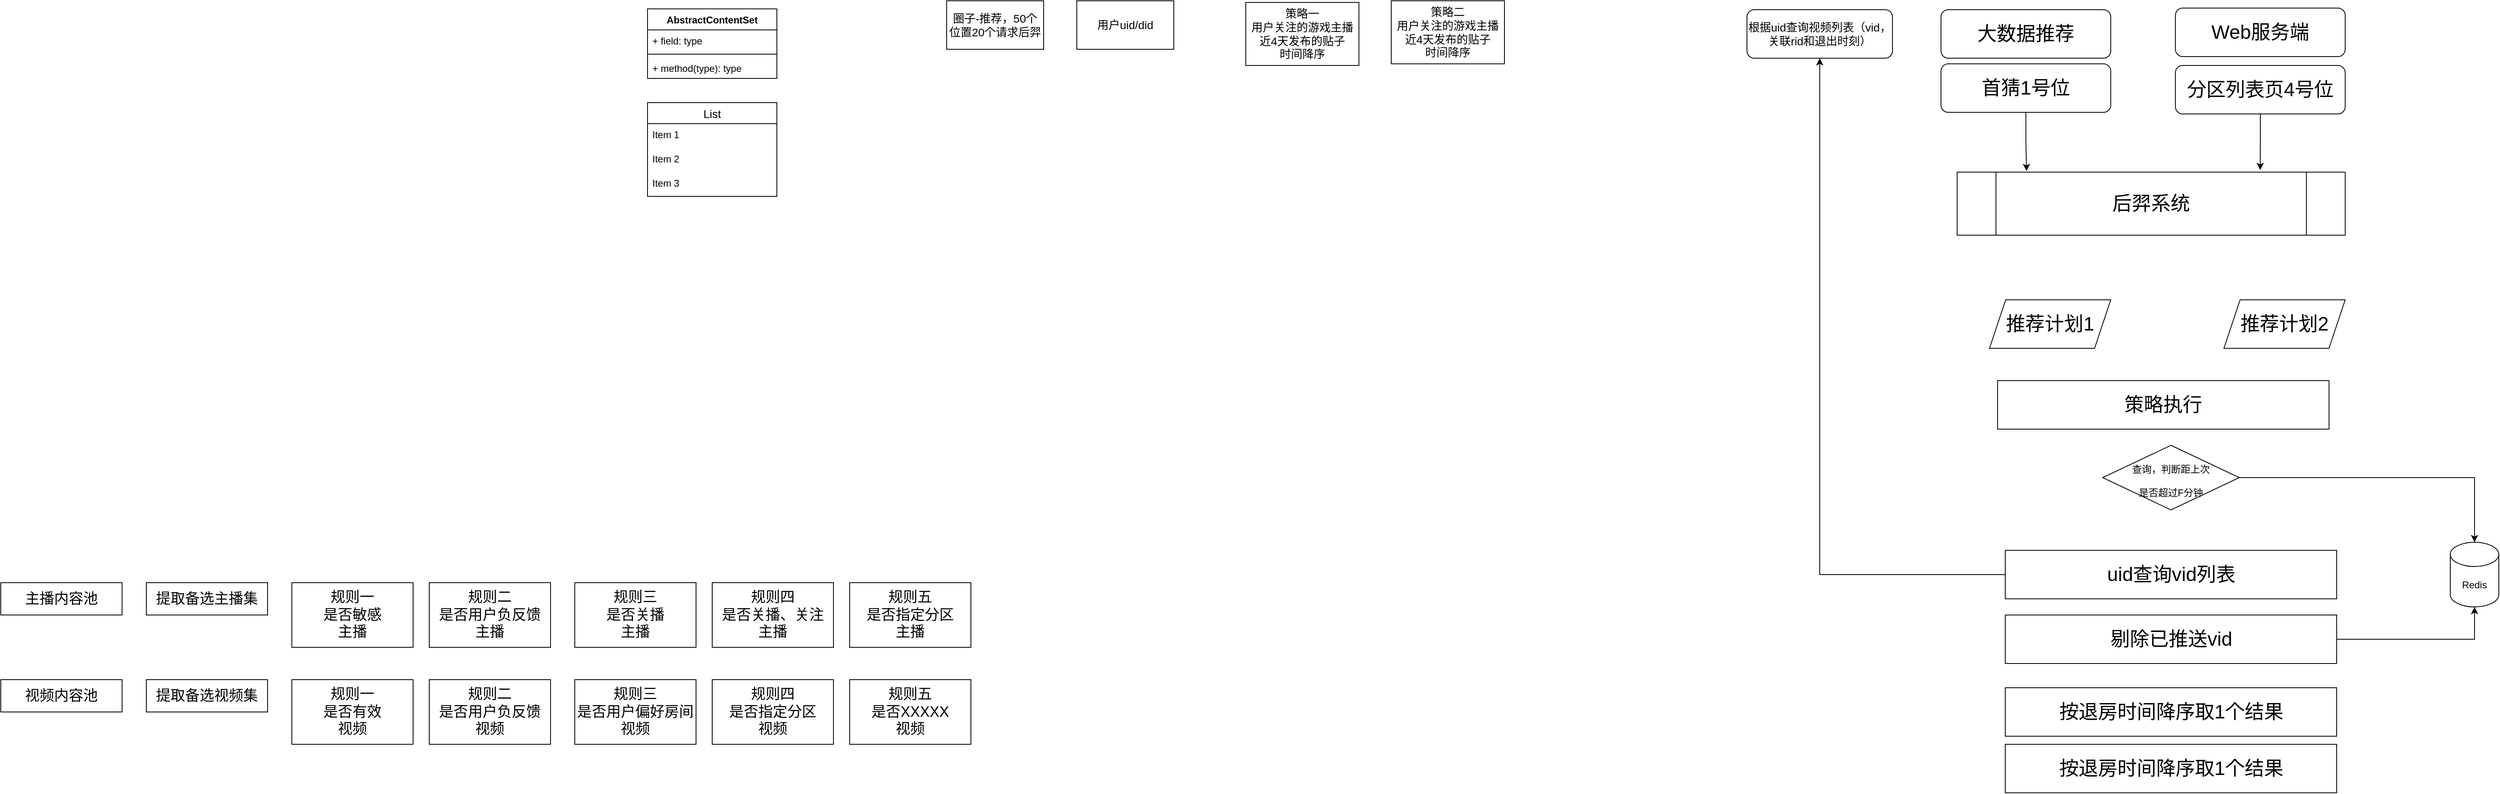 <mxfile version="15.9.6" type="github">
  <diagram id="9tF38RBc4R6KH_2L6xA0" name="Page-1">
    <mxGraphModel dx="2249" dy="747" grid="1" gridSize="10" guides="1" tooltips="1" connect="1" arrows="1" fold="1" page="1" pageScale="1" pageWidth="827" pageHeight="1169" math="0" shadow="0">
      <root>
        <mxCell id="0" />
        <mxCell id="1" parent="0" />
        <mxCell id="EglaSvgofND52tkB0dJH-10" value="AbstractContentSet" style="swimlane;fontStyle=1;align=center;verticalAlign=top;childLayout=stackLayout;horizontal=1;startSize=26;horizontalStack=0;resizeParent=1;resizeParentMax=0;resizeLast=0;collapsible=1;marginBottom=0;" parent="1" vertex="1">
          <mxGeometry x="650" y="200" width="160" height="86" as="geometry" />
        </mxCell>
        <mxCell id="EglaSvgofND52tkB0dJH-11" value="+ field: type" style="text;strokeColor=none;fillColor=none;align=left;verticalAlign=top;spacingLeft=4;spacingRight=4;overflow=hidden;rotatable=0;points=[[0,0.5],[1,0.5]];portConstraint=eastwest;" parent="EglaSvgofND52tkB0dJH-10" vertex="1">
          <mxGeometry y="26" width="160" height="26" as="geometry" />
        </mxCell>
        <mxCell id="EglaSvgofND52tkB0dJH-12" value="" style="line;strokeWidth=1;fillColor=none;align=left;verticalAlign=middle;spacingTop=-1;spacingLeft=3;spacingRight=3;rotatable=0;labelPosition=right;points=[];portConstraint=eastwest;" parent="EglaSvgofND52tkB0dJH-10" vertex="1">
          <mxGeometry y="52" width="160" height="8" as="geometry" />
        </mxCell>
        <mxCell id="EglaSvgofND52tkB0dJH-13" value="+ method(type): type" style="text;strokeColor=none;fillColor=none;align=left;verticalAlign=top;spacingLeft=4;spacingRight=4;overflow=hidden;rotatable=0;points=[[0,0.5],[1,0.5]];portConstraint=eastwest;" parent="EglaSvgofND52tkB0dJH-10" vertex="1">
          <mxGeometry y="60" width="160" height="26" as="geometry" />
        </mxCell>
        <mxCell id="EglaSvgofND52tkB0dJH-14" value="List" style="swimlane;fontStyle=0;childLayout=stackLayout;horizontal=1;startSize=26;horizontalStack=0;resizeParent=1;resizeParentMax=0;resizeLast=0;collapsible=1;marginBottom=0;align=center;fontSize=14;" parent="1" vertex="1">
          <mxGeometry x="650" y="316" width="160" height="116" as="geometry" />
        </mxCell>
        <mxCell id="EglaSvgofND52tkB0dJH-15" value="Item 1" style="text;strokeColor=none;fillColor=none;spacingLeft=4;spacingRight=4;overflow=hidden;rotatable=0;points=[[0,0.5],[1,0.5]];portConstraint=eastwest;fontSize=12;" parent="EglaSvgofND52tkB0dJH-14" vertex="1">
          <mxGeometry y="26" width="160" height="30" as="geometry" />
        </mxCell>
        <mxCell id="EglaSvgofND52tkB0dJH-16" value="Item 2" style="text;strokeColor=none;fillColor=none;spacingLeft=4;spacingRight=4;overflow=hidden;rotatable=0;points=[[0,0.5],[1,0.5]];portConstraint=eastwest;fontSize=12;" parent="EglaSvgofND52tkB0dJH-14" vertex="1">
          <mxGeometry y="56" width="160" height="30" as="geometry" />
        </mxCell>
        <mxCell id="EglaSvgofND52tkB0dJH-17" value="Item 3" style="text;strokeColor=none;fillColor=none;spacingLeft=4;spacingRight=4;overflow=hidden;rotatable=0;points=[[0,0.5],[1,0.5]];portConstraint=eastwest;fontSize=12;" parent="EglaSvgofND52tkB0dJH-14" vertex="1">
          <mxGeometry y="86" width="160" height="30" as="geometry" />
        </mxCell>
        <mxCell id="EglaSvgofND52tkB0dJH-38" value="&lt;font style=&quot;font-size: 18px&quot;&gt;主播内容池&lt;/font&gt;" style="rounded=0;whiteSpace=wrap;html=1;" parent="1" vertex="1">
          <mxGeometry x="-150" y="910" width="150" height="40" as="geometry" />
        </mxCell>
        <mxCell id="EglaSvgofND52tkB0dJH-39" value="&lt;font style=&quot;font-size: 18px&quot;&gt;提取备选主播集&lt;/font&gt;" style="rounded=0;whiteSpace=wrap;html=1;" parent="1" vertex="1">
          <mxGeometry x="30" y="910" width="150" height="40" as="geometry" />
        </mxCell>
        <mxCell id="EglaSvgofND52tkB0dJH-40" value="&lt;font style=&quot;font-size: 18px&quot;&gt;规则一&lt;br&gt;是否敏感&lt;br&gt;主播&lt;/font&gt;" style="rounded=0;whiteSpace=wrap;html=1;" parent="1" vertex="1">
          <mxGeometry x="210" y="910" width="150" height="80" as="geometry" />
        </mxCell>
        <mxCell id="EglaSvgofND52tkB0dJH-41" value="&lt;font style=&quot;font-size: 18px&quot;&gt;规则二&lt;br&gt;是否用户负反馈&lt;br&gt;主播&lt;/font&gt;" style="rounded=0;whiteSpace=wrap;html=1;" parent="1" vertex="1">
          <mxGeometry x="380" y="910" width="150" height="80" as="geometry" />
        </mxCell>
        <mxCell id="EglaSvgofND52tkB0dJH-42" value="&lt;font style=&quot;font-size: 18px&quot;&gt;规则三&lt;br&gt;是否关播&lt;br&gt;主播&lt;/font&gt;" style="rounded=0;whiteSpace=wrap;html=1;" parent="1" vertex="1">
          <mxGeometry x="560" y="910" width="150" height="80" as="geometry" />
        </mxCell>
        <mxCell id="EglaSvgofND52tkB0dJH-43" value="&lt;font style=&quot;font-size: 18px&quot;&gt;规则四&lt;br&gt;是否关播、关注&lt;br&gt;主播&lt;/font&gt;" style="rounded=0;whiteSpace=wrap;html=1;" parent="1" vertex="1">
          <mxGeometry x="730" y="910" width="150" height="80" as="geometry" />
        </mxCell>
        <mxCell id="EglaSvgofND52tkB0dJH-44" value="&lt;font style=&quot;font-size: 18px&quot;&gt;规则五&lt;br&gt;是否指定分区&lt;br&gt;主播&lt;/font&gt;" style="rounded=0;whiteSpace=wrap;html=1;" parent="1" vertex="1">
          <mxGeometry x="900" y="910" width="150" height="80" as="geometry" />
        </mxCell>
        <mxCell id="EglaSvgofND52tkB0dJH-45" value="&lt;font style=&quot;font-size: 18px&quot;&gt;视频内容池&lt;/font&gt;" style="rounded=0;whiteSpace=wrap;html=1;" parent="1" vertex="1">
          <mxGeometry x="-150" y="1030" width="150" height="40" as="geometry" />
        </mxCell>
        <mxCell id="EglaSvgofND52tkB0dJH-46" value="&lt;font style=&quot;font-size: 18px&quot;&gt;提取备选视频集&lt;/font&gt;" style="rounded=0;whiteSpace=wrap;html=1;" parent="1" vertex="1">
          <mxGeometry x="30" y="1030" width="150" height="40" as="geometry" />
        </mxCell>
        <mxCell id="EglaSvgofND52tkB0dJH-47" value="&lt;font style=&quot;font-size: 18px&quot;&gt;规则一&lt;br&gt;是否有效&lt;br&gt;视频&lt;br&gt;&lt;/font&gt;" style="rounded=0;whiteSpace=wrap;html=1;" parent="1" vertex="1">
          <mxGeometry x="210" y="1030" width="150" height="80" as="geometry" />
        </mxCell>
        <mxCell id="EglaSvgofND52tkB0dJH-48" value="&lt;font style=&quot;font-size: 18px&quot;&gt;规则二&lt;br&gt;是否用户负反馈&lt;br&gt;视频&lt;br&gt;&lt;/font&gt;" style="rounded=0;whiteSpace=wrap;html=1;" parent="1" vertex="1">
          <mxGeometry x="380" y="1030" width="150" height="80" as="geometry" />
        </mxCell>
        <mxCell id="EglaSvgofND52tkB0dJH-49" value="&lt;font style=&quot;font-size: 18px&quot;&gt;规则三&lt;br&gt;是否用户偏好房间&lt;br&gt;视频&lt;br&gt;&lt;/font&gt;" style="rounded=0;whiteSpace=wrap;html=1;" parent="1" vertex="1">
          <mxGeometry x="560" y="1030" width="150" height="80" as="geometry" />
        </mxCell>
        <mxCell id="EglaSvgofND52tkB0dJH-51" value="&lt;font style=&quot;font-size: 18px&quot;&gt;规则四&lt;br&gt;是否指定分区&lt;br&gt;视频&lt;br&gt;&lt;/font&gt;" style="rounded=0;whiteSpace=wrap;html=1;" parent="1" vertex="1">
          <mxGeometry x="730" y="1030" width="150" height="80" as="geometry" />
        </mxCell>
        <mxCell id="EglaSvgofND52tkB0dJH-52" value="&lt;font style=&quot;font-size: 18px&quot;&gt;规则五&lt;br&gt;是否XXXXX&lt;br&gt;视频&lt;br&gt;&lt;/font&gt;" style="rounded=0;whiteSpace=wrap;html=1;" parent="1" vertex="1">
          <mxGeometry x="900" y="1030" width="150" height="80" as="geometry" />
        </mxCell>
        <mxCell id="4bQ2tgELrKUn6f46RnTJ-1" value="&lt;font style=&quot;font-size: 14px&quot;&gt;圈子-推荐，50个位置20个请求后羿&lt;br&gt;&lt;/font&gt;" style="rounded=0;whiteSpace=wrap;html=1;" parent="1" vertex="1">
          <mxGeometry x="1020" y="190" width="120" height="60" as="geometry" />
        </mxCell>
        <mxCell id="4bQ2tgELrKUn6f46RnTJ-4" value="&lt;font style=&quot;font-size: 14px&quot;&gt;用户uid/did&lt;br&gt;&lt;/font&gt;" style="rounded=0;whiteSpace=wrap;html=1;" parent="1" vertex="1">
          <mxGeometry x="1181" y="190" width="120" height="60" as="geometry" />
        </mxCell>
        <mxCell id="4bQ2tgELrKUn6f46RnTJ-5" value="策略一&lt;br&gt;&lt;div&gt;用户关注的游戏主播近4天发布的贴子&lt;br&gt;&lt;/div&gt;&lt;div&gt;时间降序&lt;/div&gt;" style="rounded=0;whiteSpace=wrap;html=1;fontSize=14;" parent="1" vertex="1">
          <mxGeometry x="1390" y="192" width="140" height="78" as="geometry" />
        </mxCell>
        <mxCell id="4bQ2tgELrKUn6f46RnTJ-6" value="策略二&lt;br&gt;&lt;div&gt;用户关注的游戏主播近4天发布的贴子&lt;br&gt;&lt;/div&gt;&lt;div&gt;时间降序&lt;/div&gt;" style="rounded=0;whiteSpace=wrap;html=1;fontSize=14;" parent="1" vertex="1">
          <mxGeometry x="1570" y="190" width="140" height="78" as="geometry" />
        </mxCell>
        <mxCell id="5oUI8aSCQk4w9hSNdnpG-5" style="edgeStyle=orthogonalEdgeStyle;rounded=0;orthogonalLoop=1;jettySize=auto;html=1;exitX=0.5;exitY=1;exitDx=0;exitDy=0;entryX=0.781;entryY=-0.033;entryDx=0;entryDy=0;entryPerimeter=0;fontSize=24;" edge="1" parent="1" source="4bQ2tgELrKUn6f46RnTJ-8" target="5oUI8aSCQk4w9hSNdnpG-3">
          <mxGeometry relative="1" as="geometry" />
        </mxCell>
        <mxCell id="4bQ2tgELrKUn6f46RnTJ-8" value="&lt;font style=&quot;font-size: 24px&quot;&gt;分区列表页4号位&lt;/font&gt;" style="rounded=1;whiteSpace=wrap;html=1;fontSize=14;" parent="1" vertex="1">
          <mxGeometry x="2540" y="270" width="210" height="60" as="geometry" />
        </mxCell>
        <mxCell id="5oUI8aSCQk4w9hSNdnpG-4" style="edgeStyle=orthogonalEdgeStyle;rounded=0;orthogonalLoop=1;jettySize=auto;html=1;exitX=0.5;exitY=1;exitDx=0;exitDy=0;entryX=0.179;entryY=-0.017;entryDx=0;entryDy=0;entryPerimeter=0;fontSize=24;" edge="1" parent="1" source="4bQ2tgELrKUn6f46RnTJ-10" target="5oUI8aSCQk4w9hSNdnpG-3">
          <mxGeometry relative="1" as="geometry" />
        </mxCell>
        <mxCell id="4bQ2tgELrKUn6f46RnTJ-10" value="&lt;span style=&quot;font-size: 24px&quot;&gt;首猜1号位&lt;/span&gt;" style="rounded=1;whiteSpace=wrap;html=1;fontSize=14;" parent="1" vertex="1">
          <mxGeometry x="2250" y="268" width="210" height="60" as="geometry" />
        </mxCell>
        <mxCell id="5oUI8aSCQk4w9hSNdnpG-1" value="&lt;span style=&quot;font-size: 24px&quot;&gt;大数据推荐&lt;/span&gt;" style="rounded=1;whiteSpace=wrap;html=1;fontSize=14;" vertex="1" parent="1">
          <mxGeometry x="2250" y="201" width="210" height="60" as="geometry" />
        </mxCell>
        <mxCell id="5oUI8aSCQk4w9hSNdnpG-2" value="&lt;span style=&quot;font-size: 24px&quot;&gt;Web服务端&lt;/span&gt;" style="rounded=1;whiteSpace=wrap;html=1;fontSize=14;" vertex="1" parent="1">
          <mxGeometry x="2540" y="199" width="210" height="60" as="geometry" />
        </mxCell>
        <mxCell id="5oUI8aSCQk4w9hSNdnpG-3" value="&lt;font style=&quot;font-size: 24px&quot;&gt;后羿系统&lt;/font&gt;" style="shape=process;whiteSpace=wrap;html=1;backgroundOutline=1;" vertex="1" parent="1">
          <mxGeometry x="2270" y="402" width="480" height="78" as="geometry" />
        </mxCell>
        <mxCell id="5oUI8aSCQk4w9hSNdnpG-6" value="推荐计划1" style="shape=parallelogram;perimeter=parallelogramPerimeter;whiteSpace=wrap;html=1;fixedSize=1;fontSize=24;" vertex="1" parent="1">
          <mxGeometry x="2310" y="560" width="150" height="60" as="geometry" />
        </mxCell>
        <mxCell id="5oUI8aSCQk4w9hSNdnpG-7" value="推荐计划2" style="shape=parallelogram;perimeter=parallelogramPerimeter;whiteSpace=wrap;html=1;fixedSize=1;fontSize=24;" vertex="1" parent="1">
          <mxGeometry x="2600" y="560" width="150" height="60" as="geometry" />
        </mxCell>
        <mxCell id="5oUI8aSCQk4w9hSNdnpG-8" value="策略执行" style="rounded=0;whiteSpace=wrap;html=1;fontSize=24;" vertex="1" parent="1">
          <mxGeometry x="2320" y="660" width="410" height="60" as="geometry" />
        </mxCell>
        <mxCell id="5oUI8aSCQk4w9hSNdnpG-18" style="edgeStyle=orthogonalEdgeStyle;rounded=0;orthogonalLoop=1;jettySize=auto;html=1;exitX=0;exitY=0.5;exitDx=0;exitDy=0;fontSize=14;" edge="1" parent="1" source="5oUI8aSCQk4w9hSNdnpG-9" target="5oUI8aSCQk4w9hSNdnpG-17">
          <mxGeometry relative="1" as="geometry" />
        </mxCell>
        <mxCell id="5oUI8aSCQk4w9hSNdnpG-9" value="uid查询vid列表" style="rounded=0;whiteSpace=wrap;html=1;fontSize=24;" vertex="1" parent="1">
          <mxGeometry x="2329.5" y="870" width="410" height="60" as="geometry" />
        </mxCell>
        <mxCell id="5oUI8aSCQk4w9hSNdnpG-10" value="按退房时间降序取1个结果" style="rounded=0;whiteSpace=wrap;html=1;fontSize=24;" vertex="1" parent="1">
          <mxGeometry x="2329.5" y="1040" width="410" height="60" as="geometry" />
        </mxCell>
        <mxCell id="5oUI8aSCQk4w9hSNdnpG-13" style="edgeStyle=orthogonalEdgeStyle;rounded=0;orthogonalLoop=1;jettySize=auto;html=1;exitX=1;exitY=0.5;exitDx=0;exitDy=0;entryX=0.5;entryY=0;entryDx=0;entryDy=0;entryPerimeter=0;fontSize=12;" edge="1" parent="1" source="5oUI8aSCQk4w9hSNdnpG-11" target="5oUI8aSCQk4w9hSNdnpG-12">
          <mxGeometry relative="1" as="geometry" />
        </mxCell>
        <mxCell id="5oUI8aSCQk4w9hSNdnpG-11" value="&lt;font style=&quot;font-size: 12px&quot;&gt;查询，判断距上次&lt;br&gt;是否超过F分钟&lt;/font&gt;" style="rhombus;whiteSpace=wrap;html=1;fontSize=24;" vertex="1" parent="1">
          <mxGeometry x="2450" y="740" width="169" height="80" as="geometry" />
        </mxCell>
        <mxCell id="5oUI8aSCQk4w9hSNdnpG-12" value="Redis" style="shape=cylinder3;whiteSpace=wrap;html=1;boundedLbl=1;backgroundOutline=1;size=15;fontSize=12;" vertex="1" parent="1">
          <mxGeometry x="2880" y="860" width="60" height="80" as="geometry" />
        </mxCell>
        <mxCell id="5oUI8aSCQk4w9hSNdnpG-15" style="edgeStyle=orthogonalEdgeStyle;rounded=0;orthogonalLoop=1;jettySize=auto;html=1;exitX=1;exitY=0.5;exitDx=0;exitDy=0;fontSize=12;" edge="1" parent="1" source="5oUI8aSCQk4w9hSNdnpG-14" target="5oUI8aSCQk4w9hSNdnpG-12">
          <mxGeometry relative="1" as="geometry" />
        </mxCell>
        <mxCell id="5oUI8aSCQk4w9hSNdnpG-14" value="剔除已推送vid" style="rounded=0;whiteSpace=wrap;html=1;fontSize=24;" vertex="1" parent="1">
          <mxGeometry x="2329.5" y="950" width="410" height="60" as="geometry" />
        </mxCell>
        <mxCell id="5oUI8aSCQk4w9hSNdnpG-16" value="按退房时间降序取1个结果" style="rounded=0;whiteSpace=wrap;html=1;fontSize=24;" vertex="1" parent="1">
          <mxGeometry x="2329.5" y="1110" width="410" height="60" as="geometry" />
        </mxCell>
        <mxCell id="5oUI8aSCQk4w9hSNdnpG-17" value="&lt;font style=&quot;font-size: 14px&quot;&gt;根据uid查询视频列表（vid，关联rid和退出时刻）&lt;/font&gt;" style="rounded=1;whiteSpace=wrap;html=1;fontSize=12;" vertex="1" parent="1">
          <mxGeometry x="2010" y="201" width="180" height="60" as="geometry" />
        </mxCell>
      </root>
    </mxGraphModel>
  </diagram>
</mxfile>
